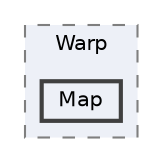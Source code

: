 digraph "Assets/Scripts/Warp/Map"
{
 // INTERACTIVE_SVG=YES
 // LATEX_PDF_SIZE
  bgcolor="transparent";
  edge [fontname=Helvetica,fontsize=10,labelfontname=Helvetica,labelfontsize=10];
  node [fontname=Helvetica,fontsize=10,shape=box,height=0.2,width=0.4];
  compound=true
  subgraph clusterdir_62658688a059eee6b14c6de9127a4720 {
    graph [ bgcolor="#edf0f7", pencolor="grey50", label="Warp", fontname=Helvetica,fontsize=10 style="filled,dashed", URL="dir_62658688a059eee6b14c6de9127a4720.html",tooltip=""]
  dir_e07fbc7b74712018cb4896894dbdcd09 [label="Map", fillcolor="#edf0f7", color="grey25", style="filled,bold", URL="dir_e07fbc7b74712018cb4896894dbdcd09.html",tooltip=""];
  }
}
